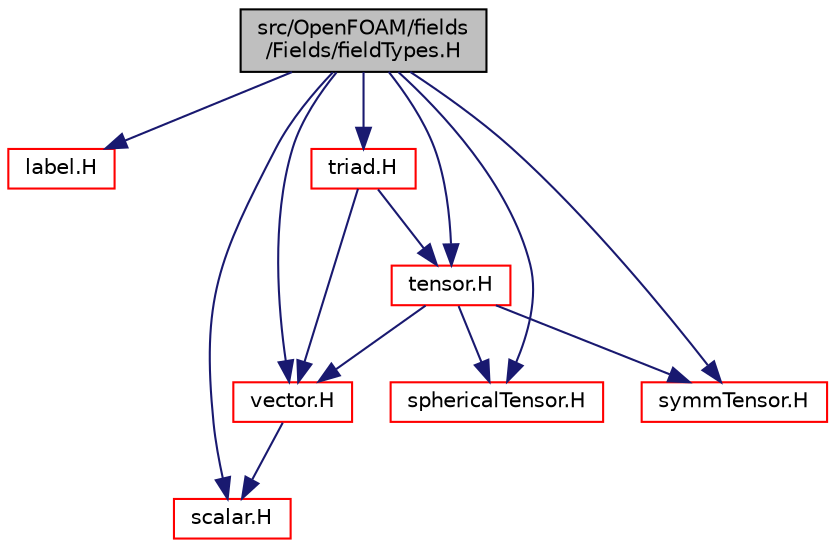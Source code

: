 digraph "src/OpenFOAM/fields/Fields/fieldTypes.H"
{
  bgcolor="transparent";
  edge [fontname="Helvetica",fontsize="10",labelfontname="Helvetica",labelfontsize="10"];
  node [fontname="Helvetica",fontsize="10",shape=record];
  Node1 [label="src/OpenFOAM/fields\l/Fields/fieldTypes.H",height=0.2,width=0.4,color="black", fillcolor="grey75", style="filled", fontcolor="black"];
  Node1 -> Node2 [color="midnightblue",fontsize="10",style="solid",fontname="Helvetica"];
  Node2 [label="label.H",height=0.2,width=0.4,color="red",URL="$a09202.html"];
  Node1 -> Node3 [color="midnightblue",fontsize="10",style="solid",fontname="Helvetica"];
  Node3 [label="scalar.H",height=0.2,width=0.4,color="red",URL="$a09269.html"];
  Node1 -> Node4 [color="midnightblue",fontsize="10",style="solid",fontname="Helvetica"];
  Node4 [label="vector.H",height=0.2,width=0.4,color="red",URL="$a09389.html"];
  Node4 -> Node3 [color="midnightblue",fontsize="10",style="solid",fontname="Helvetica"];
  Node1 -> Node5 [color="midnightblue",fontsize="10",style="solid",fontname="Helvetica"];
  Node5 [label="sphericalTensor.H",height=0.2,width=0.4,color="red",URL="$a09294.html"];
  Node1 -> Node6 [color="midnightblue",fontsize="10",style="solid",fontname="Helvetica"];
  Node6 [label="symmTensor.H",height=0.2,width=0.4,color="red",URL="$a09343.html"];
  Node1 -> Node7 [color="midnightblue",fontsize="10",style="solid",fontname="Helvetica"];
  Node7 [label="tensor.H",height=0.2,width=0.4,color="red",URL="$a09361.html"];
  Node7 -> Node4 [color="midnightblue",fontsize="10",style="solid",fontname="Helvetica"];
  Node7 -> Node5 [color="midnightblue",fontsize="10",style="solid",fontname="Helvetica"];
  Node7 -> Node6 [color="midnightblue",fontsize="10",style="solid",fontname="Helvetica"];
  Node1 -> Node8 [color="midnightblue",fontsize="10",style="solid",fontname="Helvetica"];
  Node8 [label="triad.H",height=0.2,width=0.4,color="red",URL="$a09370.html"];
  Node8 -> Node4 [color="midnightblue",fontsize="10",style="solid",fontname="Helvetica"];
  Node8 -> Node7 [color="midnightblue",fontsize="10",style="solid",fontname="Helvetica"];
}
